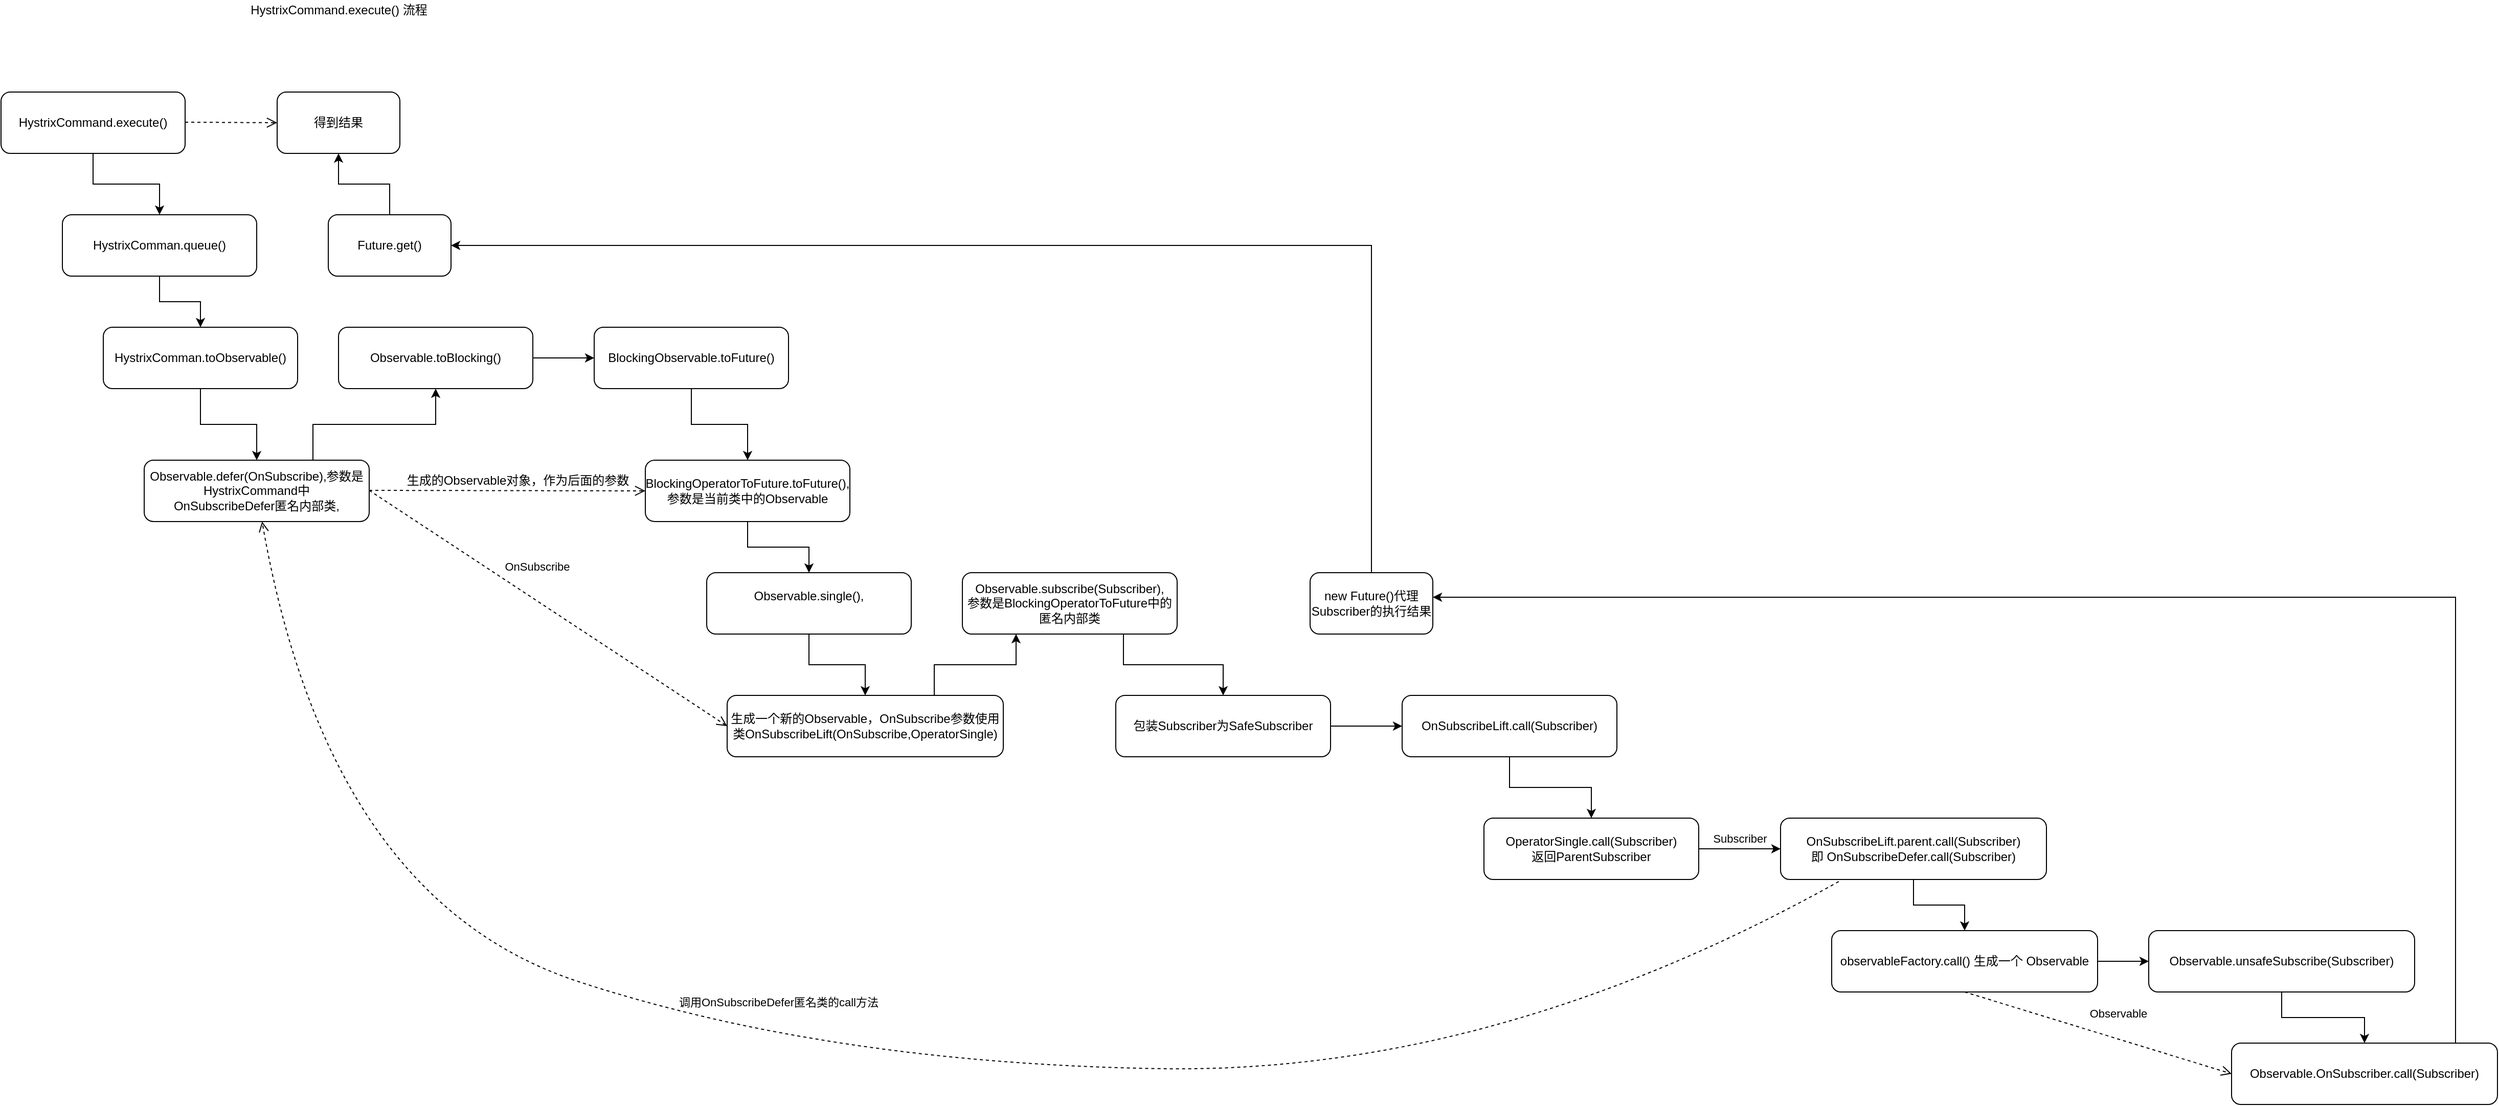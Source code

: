 <mxfile version="15.2.7" type="device"><diagram id="XIwuEjEsnVzrxkhliw5W" name="流程-execute"><mxGraphModel dx="946" dy="725" grid="1" gridSize="10" guides="1" tooltips="1" connect="1" arrows="1" fold="1" page="1" pageScale="1" pageWidth="827" pageHeight="1169" math="0" shadow="0"><root><mxCell id="0"/><mxCell id="1" parent="0"/><mxCell id="3mS-4F41DwsBMzWV2Unk-1" value="HystrixCommand.execute() 流程" style="text;html=1;align=center;verticalAlign=middle;resizable=0;points=[];autosize=1;strokeColor=none;fillColor=none;" vertex="1" parent="1"><mxGeometry x="275" y="30" width="190" height="20" as="geometry"/></mxCell><mxCell id="3mS-4F41DwsBMzWV2Unk-4" value="" style="edgeStyle=orthogonalEdgeStyle;rounded=0;orthogonalLoop=1;jettySize=auto;html=1;" edge="1" parent="1" source="3mS-4F41DwsBMzWV2Unk-2" target="3mS-4F41DwsBMzWV2Unk-3"><mxGeometry relative="1" as="geometry"/></mxCell><mxCell id="3mS-4F41DwsBMzWV2Unk-2" value="HystrixComman.queue()" style="rounded=1;whiteSpace=wrap;html=1;" vertex="1" parent="1"><mxGeometry x="100" y="240" width="190" height="60" as="geometry"/></mxCell><mxCell id="3mS-4F41DwsBMzWV2Unk-6" value="" style="edgeStyle=orthogonalEdgeStyle;rounded=0;orthogonalLoop=1;jettySize=auto;html=1;" edge="1" parent="1" source="3mS-4F41DwsBMzWV2Unk-3" target="3mS-4F41DwsBMzWV2Unk-5"><mxGeometry relative="1" as="geometry"/></mxCell><mxCell id="3mS-4F41DwsBMzWV2Unk-3" value="HystrixComman.toObservable()" style="rounded=1;whiteSpace=wrap;html=1;" vertex="1" parent="1"><mxGeometry x="140" y="350" width="190" height="60" as="geometry"/></mxCell><mxCell id="3mS-4F41DwsBMzWV2Unk-8" value="" style="edgeStyle=orthogonalEdgeStyle;rounded=0;orthogonalLoop=1;jettySize=auto;html=1;exitX=0.75;exitY=0;exitDx=0;exitDy=0;" edge="1" parent="1" source="3mS-4F41DwsBMzWV2Unk-5" target="3mS-4F41DwsBMzWV2Unk-7"><mxGeometry relative="1" as="geometry"/></mxCell><mxCell id="3mS-4F41DwsBMzWV2Unk-5" value="Observable.defer(OnSubscribe),参数是&lt;br&gt;HystrixCommand中&lt;br&gt;OnSubscribeDefer匿名内部类," style="rounded=1;whiteSpace=wrap;html=1;" vertex="1" parent="1"><mxGeometry x="180" y="480" width="220" height="60" as="geometry"/></mxCell><mxCell id="3mS-4F41DwsBMzWV2Unk-10" value="" style="edgeStyle=orthogonalEdgeStyle;rounded=0;orthogonalLoop=1;jettySize=auto;html=1;" edge="1" parent="1" source="3mS-4F41DwsBMzWV2Unk-7" target="3mS-4F41DwsBMzWV2Unk-9"><mxGeometry relative="1" as="geometry"/></mxCell><mxCell id="3mS-4F41DwsBMzWV2Unk-7" value="Observable.toBlocking()" style="rounded=1;whiteSpace=wrap;html=1;" vertex="1" parent="1"><mxGeometry x="370" y="350" width="190" height="60" as="geometry"/></mxCell><mxCell id="3mS-4F41DwsBMzWV2Unk-12" value="" style="edgeStyle=orthogonalEdgeStyle;rounded=0;orthogonalLoop=1;jettySize=auto;html=1;" edge="1" parent="1" source="3mS-4F41DwsBMzWV2Unk-9" target="3mS-4F41DwsBMzWV2Unk-11"><mxGeometry relative="1" as="geometry"/></mxCell><mxCell id="3mS-4F41DwsBMzWV2Unk-9" value="BlockingObservable.toFuture()" style="rounded=1;whiteSpace=wrap;html=1;" vertex="1" parent="1"><mxGeometry x="620" y="350" width="190" height="60" as="geometry"/></mxCell><mxCell id="3mS-4F41DwsBMzWV2Unk-20" value="" style="edgeStyle=orthogonalEdgeStyle;rounded=0;orthogonalLoop=1;jettySize=auto;html=1;" edge="1" parent="1" source="3mS-4F41DwsBMzWV2Unk-11" target="3mS-4F41DwsBMzWV2Unk-19"><mxGeometry relative="1" as="geometry"/></mxCell><mxCell id="3mS-4F41DwsBMzWV2Unk-11" value="BlockingOperatorToFuture.toFuture(),&lt;br&gt;参数是当前类中的Observable" style="rounded=1;whiteSpace=wrap;html=1;" vertex="1" parent="1"><mxGeometry x="670" y="480" width="200" height="60" as="geometry"/></mxCell><mxCell id="3mS-4F41DwsBMzWV2Unk-14" value="生成的Observable对象，作为后面的参数" style="text;html=1;align=center;verticalAlign=middle;resizable=0;points=[];autosize=1;strokeColor=none;fillColor=none;" vertex="1" parent="1"><mxGeometry x="430" y="490" width="230" height="20" as="geometry"/></mxCell><mxCell id="3mS-4F41DwsBMzWV2Unk-15" value="" style="endArrow=open;startArrow=none;endFill=0;startFill=0;endSize=8;html=1;verticalAlign=bottom;dashed=1;labelBackgroundColor=none;entryX=0;entryY=0.5;entryDx=0;entryDy=0;" edge="1" parent="1" target="3mS-4F41DwsBMzWV2Unk-11"><mxGeometry width="160" relative="1" as="geometry"><mxPoint x="400" y="509.5" as="sourcePoint"/><mxPoint x="560" y="509.5" as="targetPoint"/></mxGeometry></mxCell><mxCell id="3mS-4F41DwsBMzWV2Unk-42" style="edgeStyle=orthogonalEdgeStyle;rounded=0;orthogonalLoop=1;jettySize=auto;html=1;entryX=0.5;entryY=1;entryDx=0;entryDy=0;" edge="1" parent="1" source="3mS-4F41DwsBMzWV2Unk-16" target="3mS-4F41DwsBMzWV2Unk-41"><mxGeometry relative="1" as="geometry"/></mxCell><mxCell id="3mS-4F41DwsBMzWV2Unk-16" value="Future.get()" style="rounded=1;whiteSpace=wrap;html=1;" vertex="1" parent="1"><mxGeometry x="360" y="240" width="120" height="60" as="geometry"/></mxCell><mxCell id="3mS-4F41DwsBMzWV2Unk-22" value="" style="edgeStyle=orthogonalEdgeStyle;rounded=0;orthogonalLoop=1;jettySize=auto;html=1;" edge="1" parent="1" source="3mS-4F41DwsBMzWV2Unk-19" target="3mS-4F41DwsBMzWV2Unk-21"><mxGeometry relative="1" as="geometry"/></mxCell><mxCell id="3mS-4F41DwsBMzWV2Unk-19" value="&lt;span&gt;Observable.single(),&lt;br&gt;&lt;br&gt;&lt;/span&gt;" style="rounded=1;whiteSpace=wrap;html=1;" vertex="1" parent="1"><mxGeometry x="730" y="590" width="200" height="60" as="geometry"/></mxCell><mxCell id="3mS-4F41DwsBMzWV2Unk-27" value="" style="edgeStyle=orthogonalEdgeStyle;rounded=0;orthogonalLoop=1;jettySize=auto;html=1;exitX=0.75;exitY=0;exitDx=0;exitDy=0;entryX=0.25;entryY=1;entryDx=0;entryDy=0;" edge="1" parent="1" source="3mS-4F41DwsBMzWV2Unk-21" target="3mS-4F41DwsBMzWV2Unk-26"><mxGeometry relative="1" as="geometry"><mxPoint x="1040" y="660" as="targetPoint"/></mxGeometry></mxCell><mxCell id="3mS-4F41DwsBMzWV2Unk-21" value="&lt;span&gt;生成一个新的Observable，OnSubscribe参数使用类OnSubscribeLift(OnSubscribe,OperatorSingle)&lt;br&gt;&lt;/span&gt;" style="rounded=1;whiteSpace=wrap;html=1;" vertex="1" parent="1"><mxGeometry x="750" y="710" width="270" height="60" as="geometry"/></mxCell><mxCell id="3mS-4F41DwsBMzWV2Unk-23" value="" style="endArrow=open;startArrow=none;endFill=0;startFill=0;endSize=8;html=1;verticalAlign=bottom;dashed=1;labelBackgroundColor=none;entryX=0;entryY=0.5;entryDx=0;entryDy=0;" edge="1" parent="1" target="3mS-4F41DwsBMzWV2Unk-21"><mxGeometry width="160" relative="1" as="geometry"><mxPoint x="400" y="509.5" as="sourcePoint"/><mxPoint x="670" y="510" as="targetPoint"/><Array as="points"/></mxGeometry></mxCell><mxCell id="3mS-4F41DwsBMzWV2Unk-24" value="OnSubscribe" style="edgeLabel;html=1;align=center;verticalAlign=middle;resizable=0;points=[];" vertex="1" connectable="0" parent="3mS-4F41DwsBMzWV2Unk-23"><mxGeometry x="-0.19" y="2" relative="1" as="geometry"><mxPoint x="21" y="-17" as="offset"/></mxGeometry></mxCell><mxCell id="3mS-4F41DwsBMzWV2Unk-29" value="" style="edgeStyle=orthogonalEdgeStyle;rounded=0;orthogonalLoop=1;jettySize=auto;html=1;exitX=0.75;exitY=1;exitDx=0;exitDy=0;" edge="1" parent="1" source="3mS-4F41DwsBMzWV2Unk-26" target="3mS-4F41DwsBMzWV2Unk-28"><mxGeometry relative="1" as="geometry"/></mxCell><mxCell id="3mS-4F41DwsBMzWV2Unk-26" value="&lt;span&gt;Observable.subscribe(Subscriber),&lt;br&gt;参数是BlockingOperatorToFuture中的&lt;br&gt;匿名内部类&lt;br&gt;&lt;/span&gt;" style="rounded=1;whiteSpace=wrap;html=1;" vertex="1" parent="1"><mxGeometry x="980" y="590" width="210" height="60" as="geometry"/></mxCell><mxCell id="3mS-4F41DwsBMzWV2Unk-31" value="" style="edgeStyle=orthogonalEdgeStyle;rounded=0;orthogonalLoop=1;jettySize=auto;html=1;" edge="1" parent="1" source="3mS-4F41DwsBMzWV2Unk-28" target="3mS-4F41DwsBMzWV2Unk-30"><mxGeometry relative="1" as="geometry"/></mxCell><mxCell id="3mS-4F41DwsBMzWV2Unk-28" value="&lt;span&gt;包装Subscriber为SafeSubscriber&lt;br&gt;&lt;/span&gt;" style="rounded=1;whiteSpace=wrap;html=1;" vertex="1" parent="1"><mxGeometry x="1130" y="710" width="210" height="60" as="geometry"/></mxCell><mxCell id="3mS-4F41DwsBMzWV2Unk-33" value="" style="edgeStyle=orthogonalEdgeStyle;rounded=0;orthogonalLoop=1;jettySize=auto;html=1;" edge="1" parent="1" source="3mS-4F41DwsBMzWV2Unk-30" target="3mS-4F41DwsBMzWV2Unk-32"><mxGeometry relative="1" as="geometry"/></mxCell><mxCell id="3mS-4F41DwsBMzWV2Unk-30" value="&lt;span&gt;OnSubscribeLift.call(Subscriber)&lt;br&gt;&lt;/span&gt;" style="rounded=1;whiteSpace=wrap;html=1;" vertex="1" parent="1"><mxGeometry x="1410" y="710" width="210" height="60" as="geometry"/></mxCell><mxCell id="3mS-4F41DwsBMzWV2Unk-35" value="" style="edgeStyle=orthogonalEdgeStyle;rounded=0;orthogonalLoop=1;jettySize=auto;html=1;" edge="1" parent="1" source="3mS-4F41DwsBMzWV2Unk-32" target="3mS-4F41DwsBMzWV2Unk-34"><mxGeometry relative="1" as="geometry"/></mxCell><mxCell id="3mS-4F41DwsBMzWV2Unk-36" value="Subscriber" style="edgeLabel;html=1;align=center;verticalAlign=middle;resizable=0;points=[];" vertex="1" connectable="0" parent="3mS-4F41DwsBMzWV2Unk-35"><mxGeometry x="-0.125" relative="1" as="geometry"><mxPoint x="5" y="-10" as="offset"/></mxGeometry></mxCell><mxCell id="3mS-4F41DwsBMzWV2Unk-32" value="&lt;span&gt;OperatorSingle.call(Subscriber)&lt;br&gt;返回ParentSubscriber&lt;br&gt;&lt;/span&gt;" style="rounded=1;whiteSpace=wrap;html=1;" vertex="1" parent="1"><mxGeometry x="1490" y="830" width="210" height="60" as="geometry"/></mxCell><mxCell id="3mS-4F41DwsBMzWV2Unk-44" value="" style="edgeStyle=orthogonalEdgeStyle;rounded=0;orthogonalLoop=1;jettySize=auto;html=1;" edge="1" parent="1" source="3mS-4F41DwsBMzWV2Unk-34" target="3mS-4F41DwsBMzWV2Unk-43"><mxGeometry relative="1" as="geometry"/></mxCell><mxCell id="3mS-4F41DwsBMzWV2Unk-34" value="&lt;span&gt;OnSubscribeLift.parent.call(Subscriber)&lt;br&gt;即 OnSubscribeDefer.call(Subscriber)&lt;br&gt;&lt;/span&gt;" style="rounded=1;whiteSpace=wrap;html=1;" vertex="1" parent="1"><mxGeometry x="1780" y="830" width="260" height="60" as="geometry"/></mxCell><mxCell id="3mS-4F41DwsBMzWV2Unk-37" value="" style="endArrow=open;startArrow=none;endFill=0;startFill=0;endSize=8;html=1;verticalAlign=bottom;dashed=1;labelBackgroundColor=none;exitX=0.219;exitY=1.033;exitDx=0;exitDy=0;exitPerimeter=0;curved=1;" edge="1" parent="1" source="3mS-4F41DwsBMzWV2Unk-34" target="3mS-4F41DwsBMzWV2Unk-5"><mxGeometry x="-0.004" y="-7" width="160" relative="1" as="geometry"><mxPoint x="1060" y="870" as="sourcePoint"/><mxPoint x="920" y="930" as="targetPoint"/><Array as="points"><mxPoint x="1500" y="1080"/><mxPoint x="850" y="1070"/><mxPoint x="360" y="910"/></Array><mxPoint as="offset"/></mxGeometry></mxCell><mxCell id="3mS-4F41DwsBMzWV2Unk-38" value="调用OnSubscribeDefer匿名类的call方法" style="edgeLabel;html=1;align=center;verticalAlign=middle;resizable=0;points=[];" vertex="1" connectable="0" parent="3mS-4F41DwsBMzWV2Unk-37"><mxGeometry x="0.11" y="-21" relative="1" as="geometry"><mxPoint x="-25" y="-30" as="offset"/></mxGeometry></mxCell><mxCell id="3mS-4F41DwsBMzWV2Unk-40" style="edgeStyle=orthogonalEdgeStyle;orthogonalLoop=1;jettySize=auto;html=1;entryX=0.5;entryY=0;entryDx=0;entryDy=0;rounded=0;" edge="1" parent="1" source="3mS-4F41DwsBMzWV2Unk-39" target="3mS-4F41DwsBMzWV2Unk-2"><mxGeometry relative="1" as="geometry"/></mxCell><mxCell id="3mS-4F41DwsBMzWV2Unk-39" value="HystrixCommand.execute()" style="rounded=1;whiteSpace=wrap;html=1;" vertex="1" parent="1"><mxGeometry x="40" y="120" width="180" height="60" as="geometry"/></mxCell><mxCell id="3mS-4F41DwsBMzWV2Unk-41" value="得到结果" style="rounded=1;whiteSpace=wrap;html=1;" vertex="1" parent="1"><mxGeometry x="310" y="120" width="120" height="60" as="geometry"/></mxCell><mxCell id="3mS-4F41DwsBMzWV2Unk-46" value="" style="edgeStyle=orthogonalEdgeStyle;rounded=0;orthogonalLoop=1;jettySize=auto;html=1;" edge="1" parent="1" source="3mS-4F41DwsBMzWV2Unk-43" target="3mS-4F41DwsBMzWV2Unk-45"><mxGeometry relative="1" as="geometry"/></mxCell><mxCell id="3mS-4F41DwsBMzWV2Unk-43" value="&lt;span&gt;observableFactory.call() 生成一个 Observable&lt;br&gt;&lt;/span&gt;" style="rounded=1;whiteSpace=wrap;html=1;" vertex="1" parent="1"><mxGeometry x="1830" y="940" width="260" height="60" as="geometry"/></mxCell><mxCell id="3mS-4F41DwsBMzWV2Unk-49" style="edgeStyle=orthogonalEdgeStyle;rounded=0;orthogonalLoop=1;jettySize=auto;html=1;entryX=1;entryY=0.4;entryDx=0;entryDy=0;entryPerimeter=0;exitX=0.75;exitY=0;exitDx=0;exitDy=0;" edge="1" parent="1" source="3mS-4F41DwsBMzWV2Unk-54" target="3mS-4F41DwsBMzWV2Unk-48"><mxGeometry relative="1" as="geometry"><mxPoint x="1380" y="650" as="targetPoint"/><Array as="points"><mxPoint x="2440" y="1050"/><mxPoint x="2440" y="614"/></Array></mxGeometry></mxCell><mxCell id="3mS-4F41DwsBMzWV2Unk-55" value="" style="edgeStyle=orthogonalEdgeStyle;rounded=0;orthogonalLoop=1;jettySize=auto;html=1;" edge="1" parent="1" source="3mS-4F41DwsBMzWV2Unk-45" target="3mS-4F41DwsBMzWV2Unk-54"><mxGeometry relative="1" as="geometry"/></mxCell><mxCell id="3mS-4F41DwsBMzWV2Unk-45" value="&lt;span&gt;Observable.unsafeSubscribe(Subscriber)&lt;br&gt;&lt;/span&gt;" style="rounded=1;whiteSpace=wrap;html=1;" vertex="1" parent="1"><mxGeometry x="2140" y="940" width="260" height="60" as="geometry"/></mxCell><mxCell id="3mS-4F41DwsBMzWV2Unk-51" style="edgeStyle=orthogonalEdgeStyle;rounded=0;orthogonalLoop=1;jettySize=auto;html=1;entryX=1;entryY=0.5;entryDx=0;entryDy=0;" edge="1" parent="1" source="3mS-4F41DwsBMzWV2Unk-48" target="3mS-4F41DwsBMzWV2Unk-16"><mxGeometry relative="1" as="geometry"><mxPoint x="680" y="220" as="targetPoint"/><Array as="points"><mxPoint x="1380" y="270"/></Array></mxGeometry></mxCell><mxCell id="3mS-4F41DwsBMzWV2Unk-48" value="new Future()代理Subscriber的执行结果" style="rounded=1;whiteSpace=wrap;html=1;" vertex="1" parent="1"><mxGeometry x="1320" y="590" width="120" height="60" as="geometry"/></mxCell><mxCell id="3mS-4F41DwsBMzWV2Unk-53" value="" style="endArrow=open;startArrow=none;endFill=0;startFill=0;endSize=8;html=1;verticalAlign=bottom;dashed=1;labelBackgroundColor=none;" edge="1" parent="1"><mxGeometry width="160" relative="1" as="geometry"><mxPoint x="220" y="149.5" as="sourcePoint"/><mxPoint x="310" y="150" as="targetPoint"/></mxGeometry></mxCell><mxCell id="3mS-4F41DwsBMzWV2Unk-54" value="&lt;span&gt;Observable.OnSubscriber.call(Subscriber)&lt;br&gt;&lt;/span&gt;" style="rounded=1;whiteSpace=wrap;html=1;" vertex="1" parent="1"><mxGeometry x="2221" y="1050" width="260" height="60" as="geometry"/></mxCell><mxCell id="3mS-4F41DwsBMzWV2Unk-56" value="Observable" style="endArrow=open;startArrow=none;endFill=0;startFill=0;endSize=8;html=1;verticalAlign=bottom;dashed=1;labelBackgroundColor=none;entryX=0;entryY=0.5;entryDx=0;entryDy=0;exitX=0.5;exitY=1;exitDx=0;exitDy=0;" edge="1" parent="1" source="3mS-4F41DwsBMzWV2Unk-43" target="3mS-4F41DwsBMzWV2Unk-54"><mxGeometry x="0.115" y="15" width="160" relative="1" as="geometry"><mxPoint x="1950" y="1050" as="sourcePoint"/><mxPoint x="2110" y="1050" as="targetPoint"/><mxPoint as="offset"/></mxGeometry></mxCell></root></mxGraphModel></diagram></mxfile>